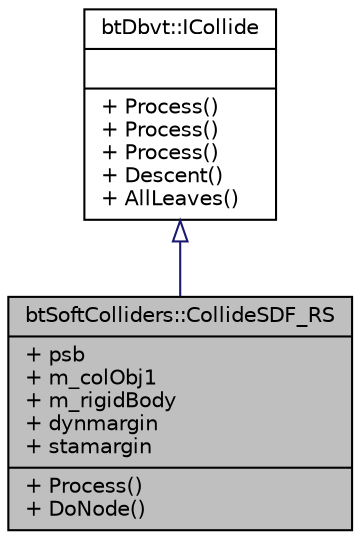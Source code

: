 digraph G
{
  edge [fontname="Helvetica",fontsize="10",labelfontname="Helvetica",labelfontsize="10"];
  node [fontname="Helvetica",fontsize="10",shape=record];
  Node1 [label="{btSoftColliders::CollideSDF_RS\n|+ psb\l+ m_colObj1\l+ m_rigidBody\l+ dynmargin\l+ stamargin\l|+ Process()\l+ DoNode()\l}",height=0.2,width=0.4,color="black", fillcolor="grey75", style="filled" fontcolor="black"];
  Node2 -> Node1 [dir=back,color="midnightblue",fontsize="10",style="solid",arrowtail="empty",fontname="Helvetica"];
  Node2 [label="{btDbvt::ICollide\n||+ Process()\l+ Process()\l+ Process()\l+ Descent()\l+ AllLeaves()\l}",height=0.2,width=0.4,color="black", fillcolor="white", style="filled",URL="$dd/da7/structbtDbvt_1_1ICollide.html"];
}
